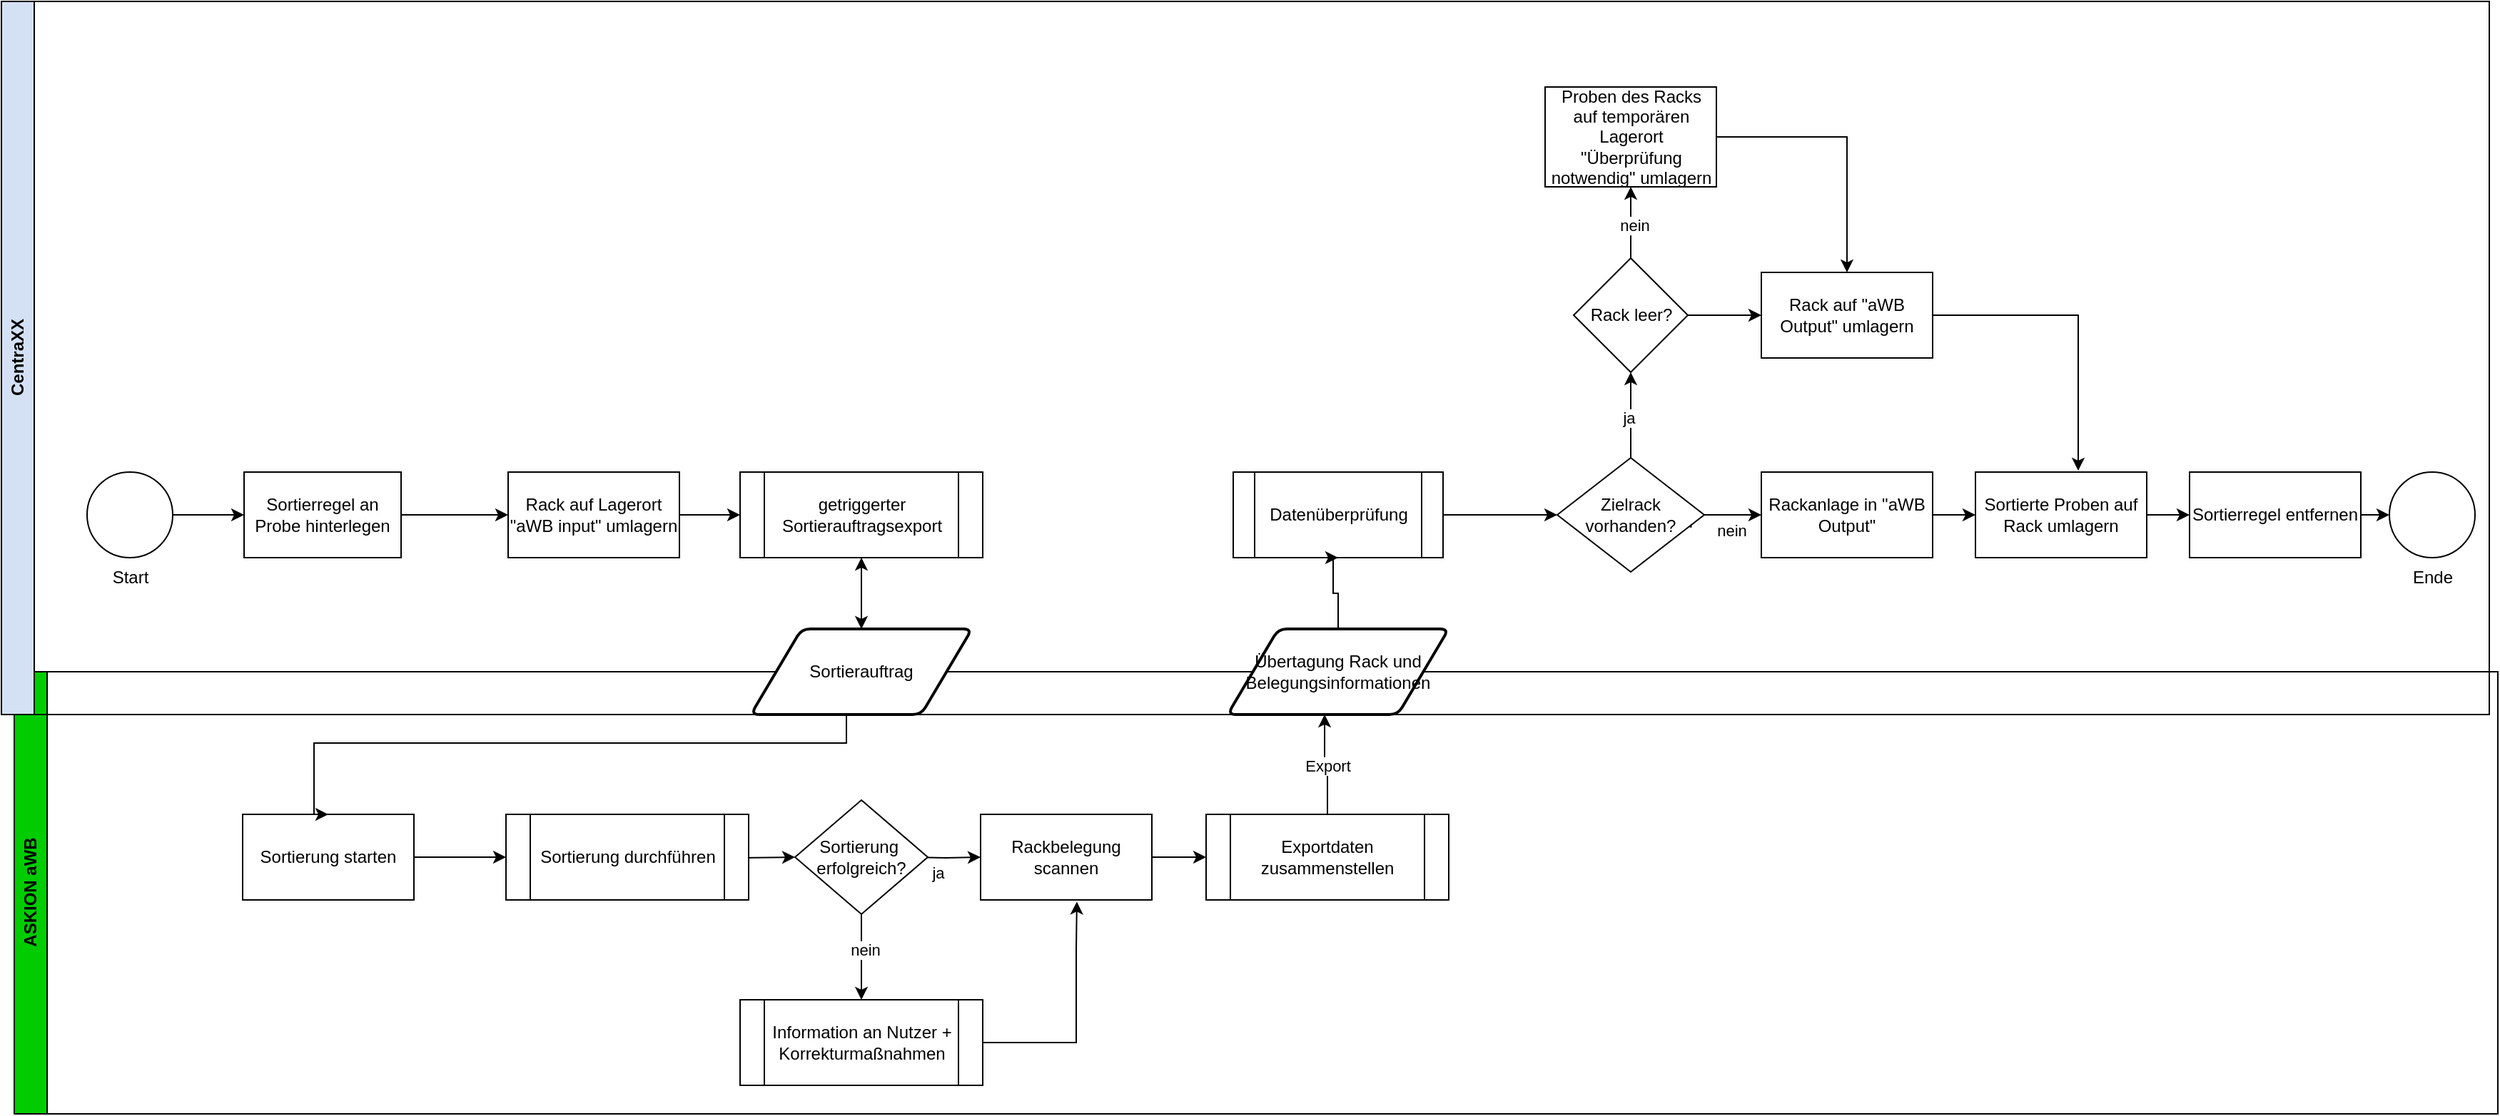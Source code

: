 <mxfile version="24.7.6">
  <diagram name="Seite-1" id="6KNFjC9qvMSSYQJPCamY">
    <mxGraphModel dx="1486" dy="2038" grid="1" gridSize="10" guides="1" tooltips="1" connect="1" arrows="1" fold="1" page="1" pageScale="1" pageWidth="827" pageHeight="1169" math="0" shadow="0">
      <root>
        <mxCell id="0" />
        <mxCell id="1" parent="0" />
        <mxCell id="c_SHFbjMTj0HTDH2dX4E-7" value="ASKION aWB" style="swimlane;horizontal=0;whiteSpace=wrap;html=1;fillColor=#00CC00;" parent="1" vertex="1">
          <mxGeometry x="60" y="400" width="1740" height="310" as="geometry" />
        </mxCell>
        <mxCell id="c_SHFbjMTj0HTDH2dX4E-12" value="Sortierung starten" style="rounded=0;whiteSpace=wrap;html=1;" parent="c_SHFbjMTj0HTDH2dX4E-7" vertex="1">
          <mxGeometry x="160" y="100" width="120" height="60" as="geometry" />
        </mxCell>
        <mxCell id="c_SHFbjMTj0HTDH2dX4E-27" value="" style="edgeStyle=orthogonalEdgeStyle;rounded=0;orthogonalLoop=1;jettySize=auto;html=1;" parent="c_SHFbjMTj0HTDH2dX4E-7" source="c_SHFbjMTj0HTDH2dX4E-19" target="c_SHFbjMTj0HTDH2dX4E-26" edge="1">
          <mxGeometry relative="1" as="geometry" />
        </mxCell>
        <mxCell id="c_SHFbjMTj0HTDH2dX4E-28" value="nein" style="edgeLabel;html=1;align=center;verticalAlign=middle;resizable=0;points=[];" parent="c_SHFbjMTj0HTDH2dX4E-27" vertex="1" connectable="0">
          <mxGeometry x="-0.16" y="2" relative="1" as="geometry">
            <mxPoint as="offset" />
          </mxGeometry>
        </mxCell>
        <mxCell id="c_SHFbjMTj0HTDH2dX4E-30" value="" style="edgeStyle=orthogonalEdgeStyle;rounded=0;orthogonalLoop=1;jettySize=auto;html=1;entryX=0;entryY=0.5;entryDx=0;entryDy=0;" parent="c_SHFbjMTj0HTDH2dX4E-7" target="c_SHFbjMTj0HTDH2dX4E-29" edge="1">
          <mxGeometry relative="1" as="geometry">
            <mxPoint x="627" y="130" as="sourcePoint" />
            <mxPoint x="1027.5" y="130" as="targetPoint" />
            <Array as="points" />
          </mxGeometry>
        </mxCell>
        <mxCell id="c_SHFbjMTj0HTDH2dX4E-31" value="ja" style="edgeLabel;html=1;align=center;verticalAlign=middle;resizable=0;points=[];" parent="c_SHFbjMTj0HTDH2dX4E-30" vertex="1" connectable="0">
          <mxGeometry x="-0.3" y="-2" relative="1" as="geometry">
            <mxPoint x="2" y="8" as="offset" />
          </mxGeometry>
        </mxCell>
        <mxCell id="c_SHFbjMTj0HTDH2dX4E-19" value="&lt;div&gt;Sortierung&amp;nbsp;&lt;/div&gt;&lt;div&gt;erfolgreich?&lt;/div&gt;" style="rhombus;whiteSpace=wrap;html=1;" parent="c_SHFbjMTj0HTDH2dX4E-7" vertex="1">
          <mxGeometry x="547" y="90" width="93" height="80" as="geometry" />
        </mxCell>
        <mxCell id="c_SHFbjMTj0HTDH2dX4E-24" style="edgeStyle=orthogonalEdgeStyle;rounded=0;orthogonalLoop=1;jettySize=auto;html=1;" parent="c_SHFbjMTj0HTDH2dX4E-7" target="c_SHFbjMTj0HTDH2dX4E-19" edge="1">
          <mxGeometry relative="1" as="geometry">
            <mxPoint x="467" y="130" as="sourcePoint" />
          </mxGeometry>
        </mxCell>
        <mxCell id="c_SHFbjMTj0HTDH2dX4E-26" value="Information an Nutzer + Korrekturmaßnahmen" style="shape=process;whiteSpace=wrap;html=1;backgroundOutline=1;" parent="c_SHFbjMTj0HTDH2dX4E-7" vertex="1">
          <mxGeometry x="508.5" y="230" width="170" height="60" as="geometry" />
        </mxCell>
        <mxCell id="rJmJJguxviZmdggviB7S-4" style="edgeStyle=orthogonalEdgeStyle;rounded=0;orthogonalLoop=1;jettySize=auto;html=1;exitX=1;exitY=0.5;exitDx=0;exitDy=0;entryX=0;entryY=0.5;entryDx=0;entryDy=0;" edge="1" parent="c_SHFbjMTj0HTDH2dX4E-7" source="c_SHFbjMTj0HTDH2dX4E-29" target="rJmJJguxviZmdggviB7S-3">
          <mxGeometry relative="1" as="geometry" />
        </mxCell>
        <mxCell id="c_SHFbjMTj0HTDH2dX4E-29" value="Rackbelegung scannen" style="whiteSpace=wrap;html=1;" parent="c_SHFbjMTj0HTDH2dX4E-7" vertex="1">
          <mxGeometry x="677" y="100" width="120" height="60" as="geometry" />
        </mxCell>
        <mxCell id="rJmJJguxviZmdggviB7S-2" value="Übertagung Rack und Belegungsinformationen" style="shape=parallelogram;html=1;strokeWidth=2;perimeter=parallelogramPerimeter;whiteSpace=wrap;rounded=1;arcSize=12;size=0.23;" vertex="1" parent="c_SHFbjMTj0HTDH2dX4E-7">
          <mxGeometry x="850" y="-30" width="155" height="60" as="geometry" />
        </mxCell>
        <mxCell id="rJmJJguxviZmdggviB7S-3" value="Exportdaten zusammenstellen" style="shape=process;whiteSpace=wrap;html=1;backgroundOutline=1;" vertex="1" parent="c_SHFbjMTj0HTDH2dX4E-7">
          <mxGeometry x="835" y="100" width="170" height="60" as="geometry" />
        </mxCell>
        <mxCell id="rJmJJguxviZmdggviB7S-5" style="edgeStyle=orthogonalEdgeStyle;rounded=0;orthogonalLoop=1;jettySize=auto;html=1;entryX=0.439;entryY=1;entryDx=0;entryDy=0;entryPerimeter=0;" edge="1" parent="c_SHFbjMTj0HTDH2dX4E-7" source="rJmJJguxviZmdggviB7S-3" target="rJmJJguxviZmdggviB7S-2">
          <mxGeometry relative="1" as="geometry" />
        </mxCell>
        <mxCell id="rJmJJguxviZmdggviB7S-6" value="Export" style="edgeLabel;html=1;align=center;verticalAlign=middle;resizable=0;points=[];" vertex="1" connectable="0" parent="rJmJJguxviZmdggviB7S-5">
          <mxGeometry x="-0.056" relative="1" as="geometry">
            <mxPoint as="offset" />
          </mxGeometry>
        </mxCell>
        <mxCell id="rJmJJguxviZmdggviB7S-35" value="Sortierung durchführen" style="shape=process;whiteSpace=wrap;html=1;backgroundOutline=1;" vertex="1" parent="c_SHFbjMTj0HTDH2dX4E-7">
          <mxGeometry x="344.5" y="100" width="170" height="60" as="geometry" />
        </mxCell>
        <mxCell id="rJmJJguxviZmdggviB7S-36" value="" style="edgeStyle=orthogonalEdgeStyle;rounded=0;orthogonalLoop=1;jettySize=auto;html=1;" edge="1" parent="c_SHFbjMTj0HTDH2dX4E-7" source="c_SHFbjMTj0HTDH2dX4E-12" target="rJmJJguxviZmdggviB7S-35">
          <mxGeometry relative="1" as="geometry">
            <mxPoint x="480" y="530" as="targetPoint" />
            <mxPoint x="330" y="530" as="sourcePoint" />
          </mxGeometry>
        </mxCell>
        <mxCell id="rJmJJguxviZmdggviB7S-38" style="edgeStyle=orthogonalEdgeStyle;rounded=0;orthogonalLoop=1;jettySize=auto;html=1;entryX=0.562;entryY=1.02;entryDx=0;entryDy=0;entryPerimeter=0;" edge="1" parent="c_SHFbjMTj0HTDH2dX4E-7" source="c_SHFbjMTj0HTDH2dX4E-26" target="c_SHFbjMTj0HTDH2dX4E-29">
          <mxGeometry relative="1" as="geometry">
            <Array as="points">
              <mxPoint x="744" y="260" />
              <mxPoint x="744" y="195" />
            </Array>
          </mxGeometry>
        </mxCell>
        <mxCell id="c_SHFbjMTj0HTDH2dX4E-8" value="CentraXX" style="swimlane;horizontal=0;whiteSpace=wrap;html=1;fillColor=#D4E1F5;" parent="1" vertex="1">
          <mxGeometry x="51" y="-70" width="1743" height="500" as="geometry" />
        </mxCell>
        <mxCell id="c_SHFbjMTj0HTDH2dX4E-15" value="Ende" style="verticalLabelPosition=bottom;verticalAlign=top;html=1;shape=mxgraph.flowchart.on-page_reference;" parent="c_SHFbjMTj0HTDH2dX4E-8" vertex="1">
          <mxGeometry x="1673" y="330" width="60" height="60" as="geometry" />
        </mxCell>
        <mxCell id="c_SHFbjMTj0HTDH2dX4E-35" value="getriggerter Sortierauftragsexport" style="shape=process;whiteSpace=wrap;html=1;backgroundOutline=1;" parent="c_SHFbjMTj0HTDH2dX4E-8" vertex="1">
          <mxGeometry x="517.5" y="330" width="170" height="60" as="geometry" />
        </mxCell>
        <mxCell id="c_SHFbjMTj0HTDH2dX4E-4" style="edgeStyle=orthogonalEdgeStyle;rounded=0;orthogonalLoop=1;jettySize=auto;html=1;" parent="c_SHFbjMTj0HTDH2dX4E-8" source="c_SHFbjMTj0HTDH2dX4E-1" target="c_SHFbjMTj0HTDH2dX4E-3" edge="1">
          <mxGeometry relative="1" as="geometry" />
        </mxCell>
        <mxCell id="c_SHFbjMTj0HTDH2dX4E-1" value="Start" style="verticalLabelPosition=bottom;verticalAlign=top;html=1;shape=mxgraph.flowchart.on-page_reference;" parent="c_SHFbjMTj0HTDH2dX4E-8" vertex="1">
          <mxGeometry x="60" y="330" width="60" height="60" as="geometry" />
        </mxCell>
        <mxCell id="c_SHFbjMTj0HTDH2dX4E-6" value="" style="edgeStyle=orthogonalEdgeStyle;rounded=0;orthogonalLoop=1;jettySize=auto;html=1;" parent="c_SHFbjMTj0HTDH2dX4E-8" source="c_SHFbjMTj0HTDH2dX4E-3" target="c_SHFbjMTj0HTDH2dX4E-5" edge="1">
          <mxGeometry relative="1" as="geometry" />
        </mxCell>
        <mxCell id="c_SHFbjMTj0HTDH2dX4E-3" value="Sortierregel an Probe hinterlegen" style="rounded=0;whiteSpace=wrap;html=1;" parent="c_SHFbjMTj0HTDH2dX4E-8" vertex="1">
          <mxGeometry x="170" y="330" width="110" height="60" as="geometry" />
        </mxCell>
        <mxCell id="c_SHFbjMTj0HTDH2dX4E-5" value="Rack auf Lagerort &quot;aWB input&quot; umlagern" style="whiteSpace=wrap;html=1;rounded=0;" parent="c_SHFbjMTj0HTDH2dX4E-8" vertex="1">
          <mxGeometry x="355" y="330" width="120" height="60" as="geometry" />
        </mxCell>
        <mxCell id="c_SHFbjMTj0HTDH2dX4E-36" style="edgeStyle=orthogonalEdgeStyle;rounded=0;orthogonalLoop=1;jettySize=auto;html=1;entryX=0;entryY=0.5;entryDx=0;entryDy=0;" parent="c_SHFbjMTj0HTDH2dX4E-8" source="c_SHFbjMTj0HTDH2dX4E-5" target="c_SHFbjMTj0HTDH2dX4E-35" edge="1">
          <mxGeometry relative="1" as="geometry" />
        </mxCell>
        <mxCell id="rJmJJguxviZmdggviB7S-10" value="" style="edgeStyle=orthogonalEdgeStyle;rounded=0;orthogonalLoop=1;jettySize=auto;html=1;" edge="1" parent="c_SHFbjMTj0HTDH2dX4E-8" source="rJmJJguxviZmdggviB7S-8" target="rJmJJguxviZmdggviB7S-9">
          <mxGeometry relative="1" as="geometry" />
        </mxCell>
        <mxCell id="rJmJJguxviZmdggviB7S-8" value="Datenüberprüfung" style="shape=process;whiteSpace=wrap;html=1;backgroundOutline=1;" vertex="1" parent="c_SHFbjMTj0HTDH2dX4E-8">
          <mxGeometry x="863" y="330" width="147" height="60" as="geometry" />
        </mxCell>
        <mxCell id="rJmJJguxviZmdggviB7S-13" value="nein" style="edgeStyle=orthogonalEdgeStyle;rounded=0;orthogonalLoop=1;jettySize=auto;html=1;" edge="1" parent="c_SHFbjMTj0HTDH2dX4E-8" source="rJmJJguxviZmdggviB7S-9">
          <mxGeometry x="0.012" y="-10" relative="1" as="geometry">
            <mxPoint x="1233" y="360" as="targetPoint" />
            <mxPoint x="-1" y="1" as="offset" />
          </mxGeometry>
        </mxCell>
        <mxCell id="rJmJJguxviZmdggviB7S-14" value="nein" style="edgeLabel;html=1;align=center;verticalAlign=middle;resizable=0;points=[];" vertex="1" connectable="0" parent="rJmJJguxviZmdggviB7S-13">
          <mxGeometry x="-0.067" y="-5" relative="1" as="geometry">
            <mxPoint x="-38" as="offset" />
          </mxGeometry>
        </mxCell>
        <mxCell id="rJmJJguxviZmdggviB7S-24" value="" style="edgeStyle=orthogonalEdgeStyle;rounded=0;orthogonalLoop=1;jettySize=auto;html=1;entryX=0.5;entryY=1;entryDx=0;entryDy=0;" edge="1" parent="c_SHFbjMTj0HTDH2dX4E-8" source="rJmJJguxviZmdggviB7S-9" target="rJmJJguxviZmdggviB7S-27">
          <mxGeometry relative="1" as="geometry">
            <mxPoint x="1153" y="311" as="targetPoint" />
          </mxGeometry>
        </mxCell>
        <mxCell id="rJmJJguxviZmdggviB7S-25" value="ja" style="edgeLabel;html=1;align=center;verticalAlign=middle;resizable=0;points=[];" vertex="1" connectable="0" parent="rJmJJguxviZmdggviB7S-24">
          <mxGeometry x="-0.044" y="2" relative="1" as="geometry">
            <mxPoint as="offset" />
          </mxGeometry>
        </mxCell>
        <mxCell id="rJmJJguxviZmdggviB7S-9" value="Zielrack vorhanden?" style="rhombus;whiteSpace=wrap;html=1;" vertex="1" parent="c_SHFbjMTj0HTDH2dX4E-8">
          <mxGeometry x="1090" y="320" width="103" height="80" as="geometry" />
        </mxCell>
        <mxCell id="rJmJJguxviZmdggviB7S-17" value="" style="edgeStyle=orthogonalEdgeStyle;rounded=0;orthogonalLoop=1;jettySize=auto;html=1;" edge="1" parent="c_SHFbjMTj0HTDH2dX4E-8" source="rJmJJguxviZmdggviB7S-15" target="rJmJJguxviZmdggviB7S-16">
          <mxGeometry relative="1" as="geometry" />
        </mxCell>
        <mxCell id="rJmJJguxviZmdggviB7S-15" value="Rackanlage in &quot;aWB Output&quot;" style="whiteSpace=wrap;html=1;" vertex="1" parent="c_SHFbjMTj0HTDH2dX4E-8">
          <mxGeometry x="1233" y="330" width="120" height="60" as="geometry" />
        </mxCell>
        <mxCell id="rJmJJguxviZmdggviB7S-20" value="" style="edgeStyle=orthogonalEdgeStyle;rounded=0;orthogonalLoop=1;jettySize=auto;html=1;" edge="1" parent="c_SHFbjMTj0HTDH2dX4E-8" source="rJmJJguxviZmdggviB7S-16" target="rJmJJguxviZmdggviB7S-19">
          <mxGeometry relative="1" as="geometry" />
        </mxCell>
        <mxCell id="rJmJJguxviZmdggviB7S-16" value="Sortierte Proben auf Rack umlagern" style="whiteSpace=wrap;html=1;" vertex="1" parent="c_SHFbjMTj0HTDH2dX4E-8">
          <mxGeometry x="1383" y="330" width="120" height="60" as="geometry" />
        </mxCell>
        <mxCell id="rJmJJguxviZmdggviB7S-21" value="" style="edgeStyle=orthogonalEdgeStyle;rounded=0;orthogonalLoop=1;jettySize=auto;html=1;" edge="1" parent="c_SHFbjMTj0HTDH2dX4E-8" source="rJmJJguxviZmdggviB7S-19">
          <mxGeometry relative="1" as="geometry">
            <mxPoint x="1673" y="360" as="targetPoint" />
          </mxGeometry>
        </mxCell>
        <mxCell id="rJmJJguxviZmdggviB7S-19" value="Sortierregel entfernen" style="whiteSpace=wrap;html=1;" vertex="1" parent="c_SHFbjMTj0HTDH2dX4E-8">
          <mxGeometry x="1533" y="330" width="120" height="60" as="geometry" />
        </mxCell>
        <mxCell id="rJmJJguxviZmdggviB7S-29" value="" style="edgeStyle=orthogonalEdgeStyle;rounded=0;orthogonalLoop=1;jettySize=auto;html=1;" edge="1" parent="c_SHFbjMTj0HTDH2dX4E-8" source="rJmJJguxviZmdggviB7S-27" target="rJmJJguxviZmdggviB7S-28">
          <mxGeometry relative="1" as="geometry" />
        </mxCell>
        <mxCell id="rJmJJguxviZmdggviB7S-32" value="" style="edgeStyle=orthogonalEdgeStyle;rounded=0;orthogonalLoop=1;jettySize=auto;html=1;" edge="1" parent="c_SHFbjMTj0HTDH2dX4E-8" source="rJmJJguxviZmdggviB7S-27" target="rJmJJguxviZmdggviB7S-31">
          <mxGeometry relative="1" as="geometry" />
        </mxCell>
        <mxCell id="rJmJJguxviZmdggviB7S-33" value="nein" style="edgeLabel;html=1;align=center;verticalAlign=middle;resizable=0;points=[];" vertex="1" connectable="0" parent="rJmJJguxviZmdggviB7S-32">
          <mxGeometry x="-0.072" y="-2" relative="1" as="geometry">
            <mxPoint as="offset" />
          </mxGeometry>
        </mxCell>
        <mxCell id="rJmJJguxviZmdggviB7S-27" value="Rack leer?" style="rhombus;whiteSpace=wrap;html=1;" vertex="1" parent="c_SHFbjMTj0HTDH2dX4E-8">
          <mxGeometry x="1101.5" y="180" width="80" height="80" as="geometry" />
        </mxCell>
        <mxCell id="rJmJJguxviZmdggviB7S-28" value="Rack auf &quot;aWB Output&quot; umlagern" style="whiteSpace=wrap;html=1;" vertex="1" parent="c_SHFbjMTj0HTDH2dX4E-8">
          <mxGeometry x="1233" y="190" width="120" height="60" as="geometry" />
        </mxCell>
        <mxCell id="rJmJJguxviZmdggviB7S-30" style="edgeStyle=orthogonalEdgeStyle;rounded=0;orthogonalLoop=1;jettySize=auto;html=1;entryX=0.6;entryY=-0.017;entryDx=0;entryDy=0;entryPerimeter=0;" edge="1" parent="c_SHFbjMTj0HTDH2dX4E-8" source="rJmJJguxviZmdggviB7S-28" target="rJmJJguxviZmdggviB7S-16">
          <mxGeometry relative="1" as="geometry" />
        </mxCell>
        <mxCell id="rJmJJguxviZmdggviB7S-34" style="edgeStyle=orthogonalEdgeStyle;rounded=0;orthogonalLoop=1;jettySize=auto;html=1;entryX=0.5;entryY=0;entryDx=0;entryDy=0;" edge="1" parent="c_SHFbjMTj0HTDH2dX4E-8" source="rJmJJguxviZmdggviB7S-31" target="rJmJJguxviZmdggviB7S-28">
          <mxGeometry relative="1" as="geometry" />
        </mxCell>
        <mxCell id="rJmJJguxviZmdggviB7S-31" value="Proben des Racks auf temporären Lagerort &quot;Überprüfung notwendig&quot; umlagern" style="whiteSpace=wrap;html=1;" vertex="1" parent="c_SHFbjMTj0HTDH2dX4E-8">
          <mxGeometry x="1081.5" y="60" width="120" height="70" as="geometry" />
        </mxCell>
        <mxCell id="c_SHFbjMTj0HTDH2dX4E-9" value="Sortierauftrag" style="shape=parallelogram;html=1;strokeWidth=2;perimeter=parallelogramPerimeter;whiteSpace=wrap;rounded=1;arcSize=12;size=0.23;" parent="c_SHFbjMTj0HTDH2dX4E-8" vertex="1">
          <mxGeometry x="525" y="440" width="155" height="60" as="geometry" />
        </mxCell>
        <mxCell id="c_SHFbjMTj0HTDH2dX4E-37" style="edgeStyle=orthogonalEdgeStyle;rounded=0;orthogonalLoop=1;jettySize=auto;html=1;" parent="c_SHFbjMTj0HTDH2dX4E-8" source="c_SHFbjMTj0HTDH2dX4E-35" target="c_SHFbjMTj0HTDH2dX4E-9" edge="1">
          <mxGeometry relative="1" as="geometry" />
        </mxCell>
        <mxCell id="rJmJJguxviZmdggviB7S-22" value="" style="edgeStyle=orthogonalEdgeStyle;rounded=0;orthogonalLoop=1;jettySize=auto;html=1;" edge="1" parent="c_SHFbjMTj0HTDH2dX4E-8" source="c_SHFbjMTj0HTDH2dX4E-9" target="c_SHFbjMTj0HTDH2dX4E-35">
          <mxGeometry relative="1" as="geometry" />
        </mxCell>
        <mxCell id="rJmJJguxviZmdggviB7S-7" style="edgeStyle=orthogonalEdgeStyle;rounded=0;orthogonalLoop=1;jettySize=auto;html=1;entryX=0.5;entryY=1;entryDx=0;entryDy=0;" edge="1" parent="1" source="rJmJJguxviZmdggviB7S-2" target="rJmJJguxviZmdggviB7S-8">
          <mxGeometry relative="1" as="geometry">
            <mxPoint x="977" y="330" as="targetPoint" />
            <Array as="points">
              <mxPoint x="988" y="345" />
              <mxPoint x="984" y="345" />
            </Array>
          </mxGeometry>
        </mxCell>
        <mxCell id="c_SHFbjMTj0HTDH2dX4E-38" style="edgeStyle=orthogonalEdgeStyle;rounded=0;orthogonalLoop=1;jettySize=auto;html=1;entryX=0.5;entryY=0;entryDx=0;entryDy=0;" parent="1" source="c_SHFbjMTj0HTDH2dX4E-9" target="c_SHFbjMTj0HTDH2dX4E-12" edge="1">
          <mxGeometry relative="1" as="geometry">
            <Array as="points">
              <mxPoint x="643" y="450" />
              <mxPoint x="270" y="450" />
            </Array>
          </mxGeometry>
        </mxCell>
      </root>
    </mxGraphModel>
  </diagram>
</mxfile>
